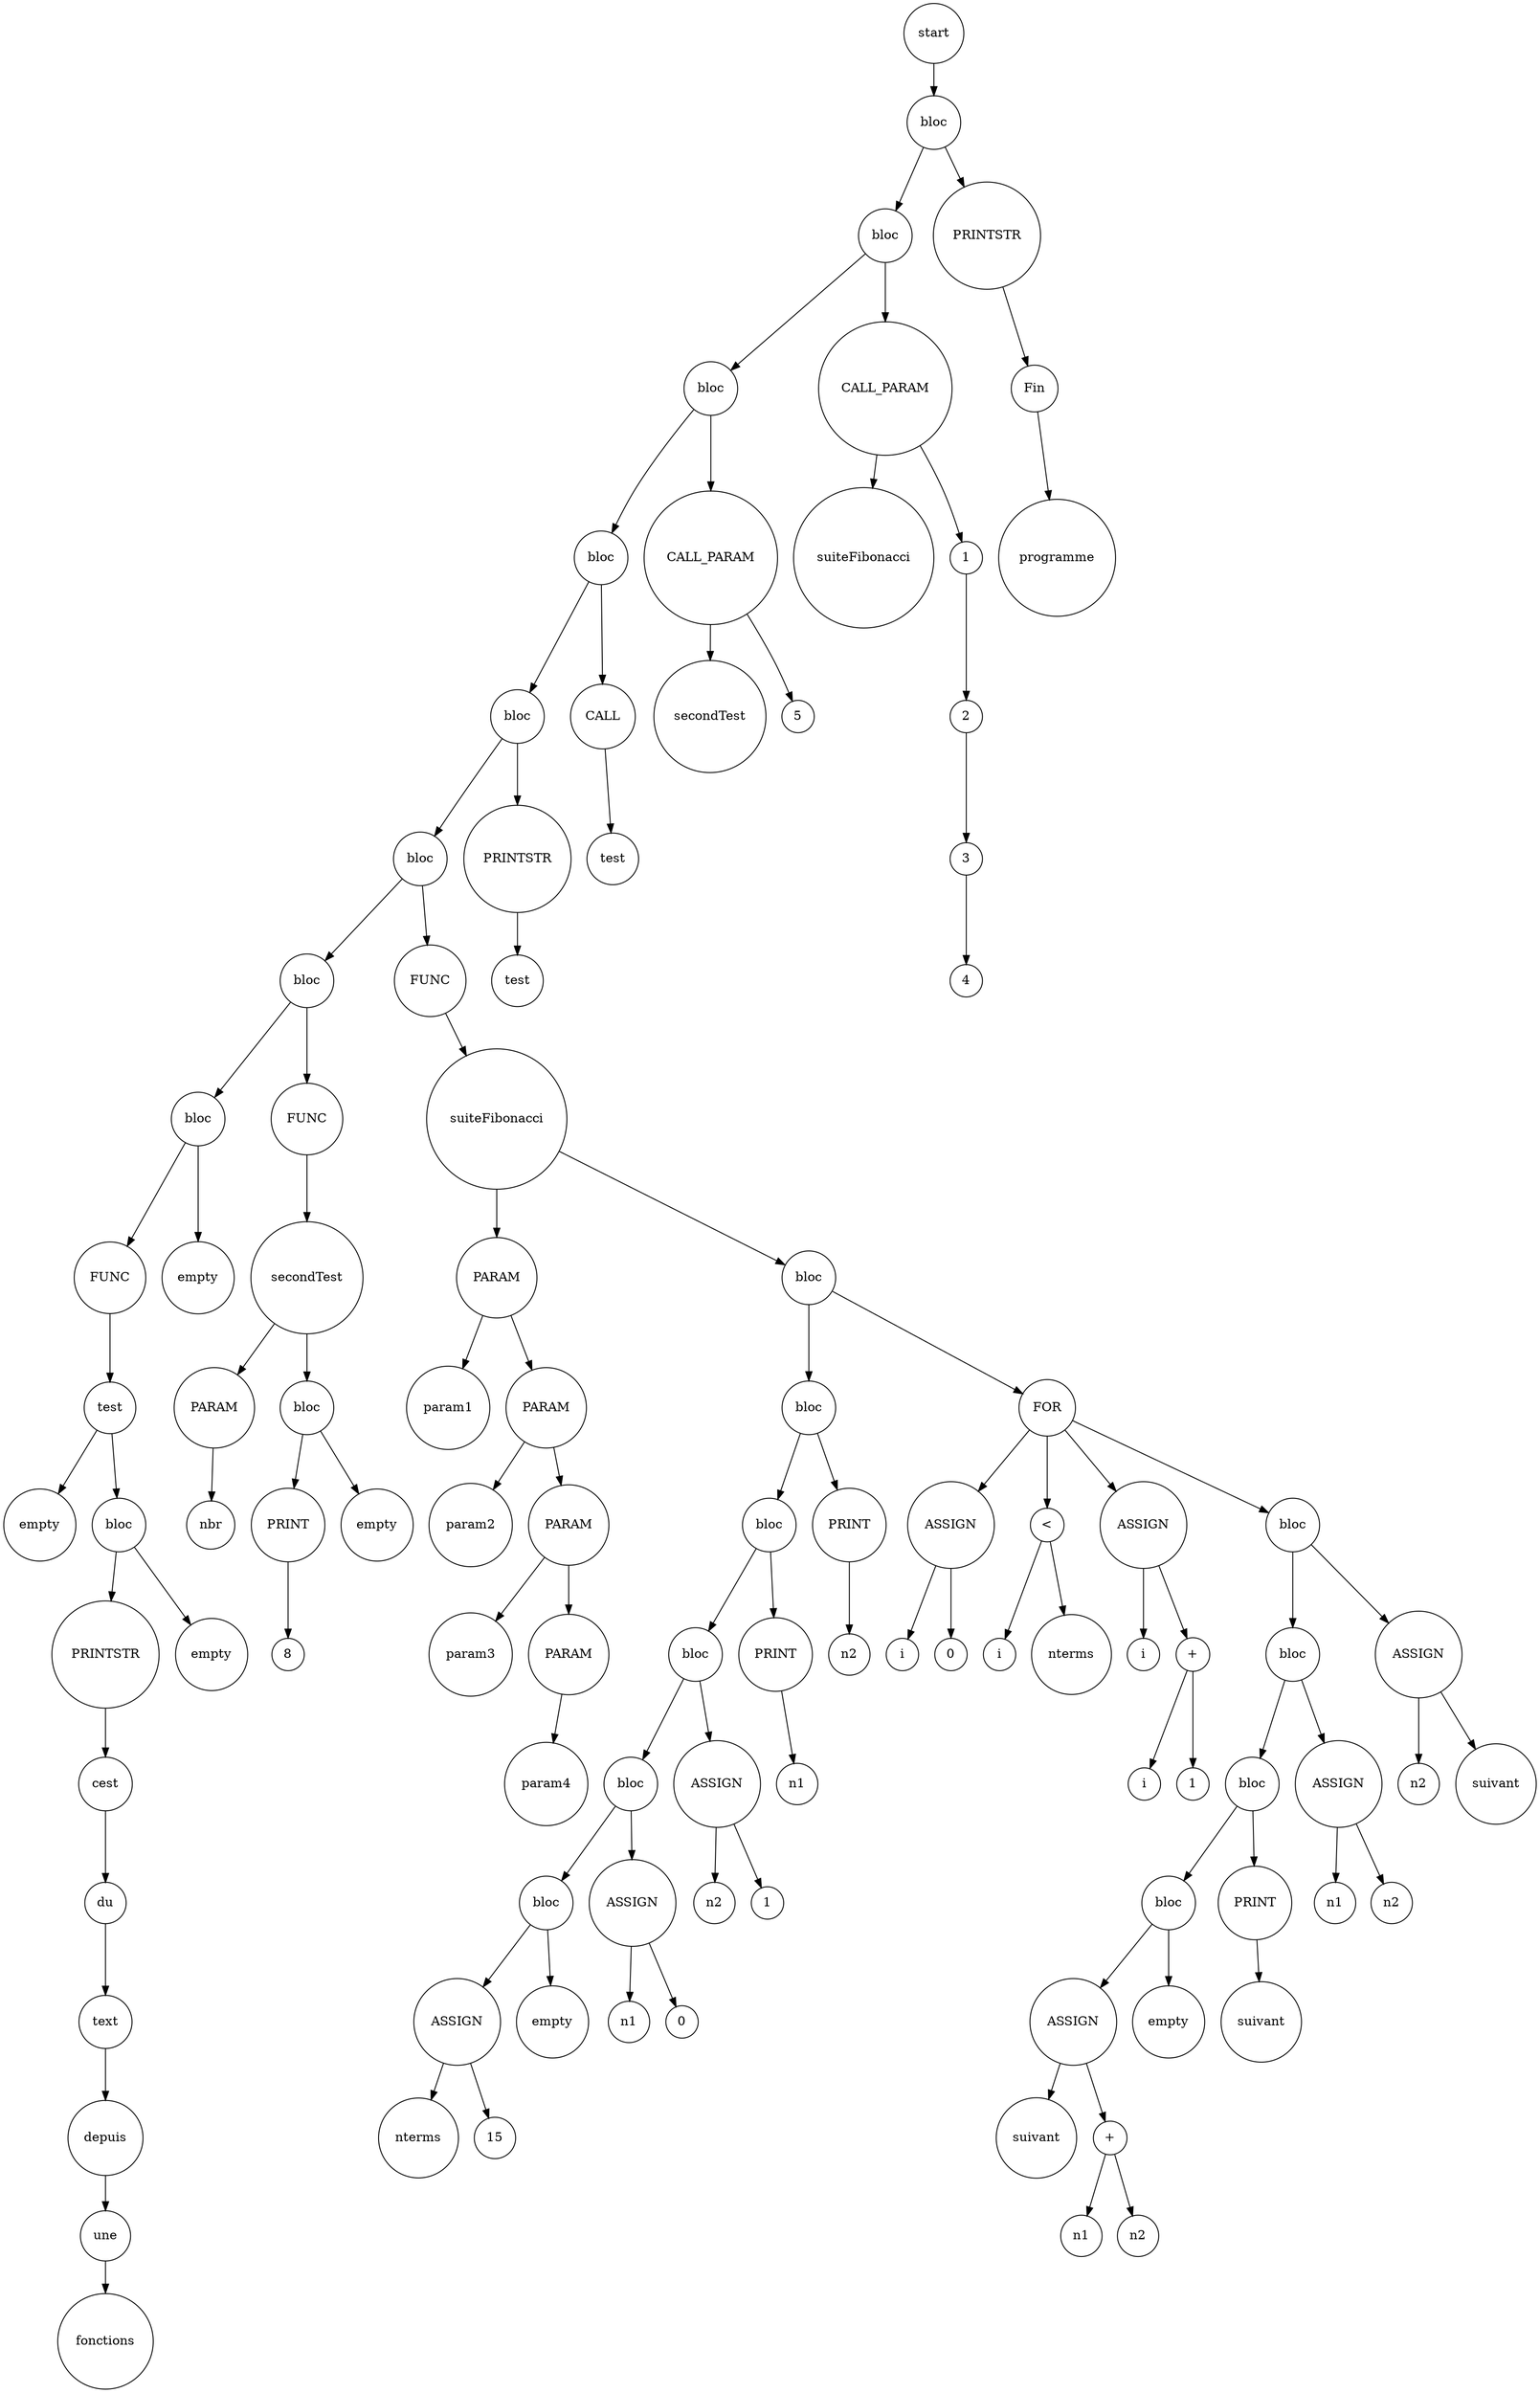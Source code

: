 digraph {
	node [shape=circle]
	"6ce91d72-6718-4617-83a8-d2f2e47d96bb" [label=start]
	"dba62a9f-08db-4c38-bb0d-2b624b035e34" [label=bloc]
	"57ced184-8bc8-41d5-a04f-bb90a1f50fae" [label=bloc]
	"26b836ae-7dc6-4e03-bedc-2eeb4408c7c2" [label=bloc]
	"27155e7f-84dc-4a76-808a-94faeb126aff" [label=bloc]
	"4ae9bdfa-aa0b-4ba3-bc54-b91b04ba2ff4" [label=bloc]
	"16d538bc-bcba-4b8d-adf6-2839ed030d24" [label=bloc]
	"81ef6ce0-f276-4086-9dc4-b2a4fe96064a" [label=bloc]
	"6b376ac7-2053-4585-b47d-60d22b416933" [label=bloc]
	"051be9e2-afdd-42d8-9882-eb8ac216641a" [label=FUNC]
	"1d4087f8-c641-4b03-9709-d57c97924bd0" [label=test]
	"7f0465c2-7dbc-4d2b-9dba-5406555bac54" [label=empty]
	"1d4087f8-c641-4b03-9709-d57c97924bd0" -> "7f0465c2-7dbc-4d2b-9dba-5406555bac54" [arrowsize=1]
	"1472c334-e3ce-432b-a865-640ec8993f47" [label=bloc]
	"f497c689-de02-4ec8-a950-c29a388a9c65" [label=PRINTSTR]
	"2e49378d-cbaa-4018-a810-f9a7318b777f" [label=cest]
	"c77ea5ef-1c20-40c4-ad6c-b7443cf470ee" [label=du]
	"bf1cd4a4-614c-48b2-b519-649e30df914d" [label=text]
	"c475b34b-b2fd-4703-ab73-4ae5d3cb1cdf" [label=depuis]
	"4d606573-95af-4051-aaea-fc318a6aa763" [label=une]
	"4152da07-6521-498c-8f34-66a855a2b46b" [label=fonctions]
	"4d606573-95af-4051-aaea-fc318a6aa763" -> "4152da07-6521-498c-8f34-66a855a2b46b" [arrowsize=1]
	"c475b34b-b2fd-4703-ab73-4ae5d3cb1cdf" -> "4d606573-95af-4051-aaea-fc318a6aa763" [arrowsize=1]
	"bf1cd4a4-614c-48b2-b519-649e30df914d" -> "c475b34b-b2fd-4703-ab73-4ae5d3cb1cdf" [arrowsize=1]
	"c77ea5ef-1c20-40c4-ad6c-b7443cf470ee" -> "bf1cd4a4-614c-48b2-b519-649e30df914d" [arrowsize=1]
	"2e49378d-cbaa-4018-a810-f9a7318b777f" -> "c77ea5ef-1c20-40c4-ad6c-b7443cf470ee" [arrowsize=1]
	"f497c689-de02-4ec8-a950-c29a388a9c65" -> "2e49378d-cbaa-4018-a810-f9a7318b777f" [arrowsize=1]
	"1472c334-e3ce-432b-a865-640ec8993f47" -> "f497c689-de02-4ec8-a950-c29a388a9c65" [arrowsize=1]
	"78dd728a-c308-4e43-811b-9a620989ad27" [label=empty]
	"1472c334-e3ce-432b-a865-640ec8993f47" -> "78dd728a-c308-4e43-811b-9a620989ad27" [arrowsize=1]
	"1d4087f8-c641-4b03-9709-d57c97924bd0" -> "1472c334-e3ce-432b-a865-640ec8993f47" [arrowsize=1]
	"051be9e2-afdd-42d8-9882-eb8ac216641a" -> "1d4087f8-c641-4b03-9709-d57c97924bd0" [arrowsize=1]
	"6b376ac7-2053-4585-b47d-60d22b416933" -> "051be9e2-afdd-42d8-9882-eb8ac216641a" [arrowsize=1]
	"3339da93-b80c-49e5-a99e-ec7e41d74ac6" [label=empty]
	"6b376ac7-2053-4585-b47d-60d22b416933" -> "3339da93-b80c-49e5-a99e-ec7e41d74ac6" [arrowsize=1]
	"81ef6ce0-f276-4086-9dc4-b2a4fe96064a" -> "6b376ac7-2053-4585-b47d-60d22b416933" [arrowsize=1]
	"27dbab06-1517-42ae-9ea2-3c6cb858545a" [label=FUNC]
	"6cf846f8-1bbc-4a4c-b639-c7e93d443746" [label=secondTest]
	"e871245d-e677-4338-ad31-ed7e29f9c356" [label=PARAM]
	"7ff156f9-f4ab-47af-bff6-4f74f8f8dd59" [label=nbr]
	"e871245d-e677-4338-ad31-ed7e29f9c356" -> "7ff156f9-f4ab-47af-bff6-4f74f8f8dd59" [arrowsize=1]
	"6cf846f8-1bbc-4a4c-b639-c7e93d443746" -> "e871245d-e677-4338-ad31-ed7e29f9c356" [arrowsize=1]
	"5d04afc9-f9c6-4c57-a1ed-f5b81826680e" [label=bloc]
	"921a819a-f19d-4dc3-8902-97b6ea2689e3" [label=PRINT]
	"f25ccf1c-28b1-41c3-a2e8-3a6a070e0d34" [label=8]
	"921a819a-f19d-4dc3-8902-97b6ea2689e3" -> "f25ccf1c-28b1-41c3-a2e8-3a6a070e0d34" [arrowsize=1]
	"5d04afc9-f9c6-4c57-a1ed-f5b81826680e" -> "921a819a-f19d-4dc3-8902-97b6ea2689e3" [arrowsize=1]
	"4686e856-59b1-4e5b-b97f-ea479d6a1f40" [label=empty]
	"5d04afc9-f9c6-4c57-a1ed-f5b81826680e" -> "4686e856-59b1-4e5b-b97f-ea479d6a1f40" [arrowsize=1]
	"6cf846f8-1bbc-4a4c-b639-c7e93d443746" -> "5d04afc9-f9c6-4c57-a1ed-f5b81826680e" [arrowsize=1]
	"27dbab06-1517-42ae-9ea2-3c6cb858545a" -> "6cf846f8-1bbc-4a4c-b639-c7e93d443746" [arrowsize=1]
	"81ef6ce0-f276-4086-9dc4-b2a4fe96064a" -> "27dbab06-1517-42ae-9ea2-3c6cb858545a" [arrowsize=1]
	"16d538bc-bcba-4b8d-adf6-2839ed030d24" -> "81ef6ce0-f276-4086-9dc4-b2a4fe96064a" [arrowsize=1]
	"9162dff8-636e-4c28-a861-1b0df4b976cd" [label=FUNC]
	"e11df149-c882-4fc3-bbe8-01ed207fa056" [label=suiteFibonacci]
	"6127760f-8a7e-4b6d-9e66-559fee920cd4" [label=PARAM]
	"86f7ac0b-d42c-4b36-b696-e26889ae47f3" [label=param1]
	"6127760f-8a7e-4b6d-9e66-559fee920cd4" -> "86f7ac0b-d42c-4b36-b696-e26889ae47f3" [arrowsize=1]
	"579a03bc-e4b9-459d-8b83-3a30e6a8b78d" [label=PARAM]
	"bf04c610-790c-4b7f-a268-2223a1be13e6" [label=param2]
	"579a03bc-e4b9-459d-8b83-3a30e6a8b78d" -> "bf04c610-790c-4b7f-a268-2223a1be13e6" [arrowsize=1]
	"79cdd0a0-c362-4a77-a422-9516c9196f70" [label=PARAM]
	"55b6cfd0-db66-461e-a3e7-ade574e1c10d" [label=param3]
	"79cdd0a0-c362-4a77-a422-9516c9196f70" -> "55b6cfd0-db66-461e-a3e7-ade574e1c10d" [arrowsize=1]
	"918feb07-7133-497a-9e8d-d2bbf56ec024" [label=PARAM]
	"8740d2a1-fca7-4f26-94cf-a1e88f8bbb75" [label=param4]
	"918feb07-7133-497a-9e8d-d2bbf56ec024" -> "8740d2a1-fca7-4f26-94cf-a1e88f8bbb75" [arrowsize=1]
	"79cdd0a0-c362-4a77-a422-9516c9196f70" -> "918feb07-7133-497a-9e8d-d2bbf56ec024" [arrowsize=1]
	"579a03bc-e4b9-459d-8b83-3a30e6a8b78d" -> "79cdd0a0-c362-4a77-a422-9516c9196f70" [arrowsize=1]
	"6127760f-8a7e-4b6d-9e66-559fee920cd4" -> "579a03bc-e4b9-459d-8b83-3a30e6a8b78d" [arrowsize=1]
	"e11df149-c882-4fc3-bbe8-01ed207fa056" -> "6127760f-8a7e-4b6d-9e66-559fee920cd4" [arrowsize=1]
	"affd51f8-1bb1-4a0b-9bc7-6d5e3bc564b3" [label=bloc]
	"744ff566-fd76-4119-a13b-ce1dab336af3" [label=bloc]
	"2d2db6bb-851d-4642-a1e3-536e2f6ebad0" [label=bloc]
	"31571526-1533-4322-a798-464d8e01a5cc" [label=bloc]
	"88f1a77d-0a75-4213-94f2-bcc02d5cda7b" [label=bloc]
	"ce428f21-9499-4b36-8f8c-0ef83cc2fef7" [label=bloc]
	"77625310-3ed2-46fc-b297-f6f0f5bdbc53" [label=ASSIGN]
	"ad6e8113-7a7e-40f5-b443-17cd291fe026" [label=nterms]
	"77625310-3ed2-46fc-b297-f6f0f5bdbc53" -> "ad6e8113-7a7e-40f5-b443-17cd291fe026" [arrowsize=1]
	"ae446de2-c07c-458e-8710-584bab23d000" [label=15]
	"77625310-3ed2-46fc-b297-f6f0f5bdbc53" -> "ae446de2-c07c-458e-8710-584bab23d000" [arrowsize=1]
	"ce428f21-9499-4b36-8f8c-0ef83cc2fef7" -> "77625310-3ed2-46fc-b297-f6f0f5bdbc53" [arrowsize=1]
	"76d6daa9-083a-4e00-9809-868a10fa9d6a" [label=empty]
	"ce428f21-9499-4b36-8f8c-0ef83cc2fef7" -> "76d6daa9-083a-4e00-9809-868a10fa9d6a" [arrowsize=1]
	"88f1a77d-0a75-4213-94f2-bcc02d5cda7b" -> "ce428f21-9499-4b36-8f8c-0ef83cc2fef7" [arrowsize=1]
	"815a9940-6495-4f53-ba21-fe74dad49740" [label=ASSIGN]
	"7795e1d8-3181-422d-913b-246a752b0698" [label=n1]
	"815a9940-6495-4f53-ba21-fe74dad49740" -> "7795e1d8-3181-422d-913b-246a752b0698" [arrowsize=1]
	"36020a8d-0fe1-4858-b2a6-010730b0a906" [label=0]
	"815a9940-6495-4f53-ba21-fe74dad49740" -> "36020a8d-0fe1-4858-b2a6-010730b0a906" [arrowsize=1]
	"88f1a77d-0a75-4213-94f2-bcc02d5cda7b" -> "815a9940-6495-4f53-ba21-fe74dad49740" [arrowsize=1]
	"31571526-1533-4322-a798-464d8e01a5cc" -> "88f1a77d-0a75-4213-94f2-bcc02d5cda7b" [arrowsize=1]
	"6a7bf4e9-881e-4c4e-8811-157ea77e2005" [label=ASSIGN]
	"11ff8f7e-ab4e-4852-b734-1ecde6d8ca3d" [label=n2]
	"6a7bf4e9-881e-4c4e-8811-157ea77e2005" -> "11ff8f7e-ab4e-4852-b734-1ecde6d8ca3d" [arrowsize=1]
	"68b15476-8045-405b-a71b-13c9f68305af" [label=1]
	"6a7bf4e9-881e-4c4e-8811-157ea77e2005" -> "68b15476-8045-405b-a71b-13c9f68305af" [arrowsize=1]
	"31571526-1533-4322-a798-464d8e01a5cc" -> "6a7bf4e9-881e-4c4e-8811-157ea77e2005" [arrowsize=1]
	"2d2db6bb-851d-4642-a1e3-536e2f6ebad0" -> "31571526-1533-4322-a798-464d8e01a5cc" [arrowsize=1]
	"28c663c0-2781-4f13-9a01-085576a10350" [label=PRINT]
	"ce43c627-e377-4514-a18f-c0550c0b2c5c" [label=n1]
	"28c663c0-2781-4f13-9a01-085576a10350" -> "ce43c627-e377-4514-a18f-c0550c0b2c5c" [arrowsize=1]
	"2d2db6bb-851d-4642-a1e3-536e2f6ebad0" -> "28c663c0-2781-4f13-9a01-085576a10350" [arrowsize=1]
	"744ff566-fd76-4119-a13b-ce1dab336af3" -> "2d2db6bb-851d-4642-a1e3-536e2f6ebad0" [arrowsize=1]
	"df271fdb-c2df-443a-be34-2bb1271c647b" [label=PRINT]
	"887af920-5594-4bf8-87fd-2618a0f48f41" [label=n2]
	"df271fdb-c2df-443a-be34-2bb1271c647b" -> "887af920-5594-4bf8-87fd-2618a0f48f41" [arrowsize=1]
	"744ff566-fd76-4119-a13b-ce1dab336af3" -> "df271fdb-c2df-443a-be34-2bb1271c647b" [arrowsize=1]
	"affd51f8-1bb1-4a0b-9bc7-6d5e3bc564b3" -> "744ff566-fd76-4119-a13b-ce1dab336af3" [arrowsize=1]
	"f7f8d9b1-eb5f-437c-ad96-961e1f09b120" [label=FOR]
	"77dab5ef-d1f0-4e13-b6c1-54f7932c14c1" [label=ASSIGN]
	"dc19bdd1-2d53-4978-80de-a4325047823f" [label=i]
	"77dab5ef-d1f0-4e13-b6c1-54f7932c14c1" -> "dc19bdd1-2d53-4978-80de-a4325047823f" [arrowsize=1]
	"da52249c-bc25-4cd8-8c34-1c79c00088ab" [label=0]
	"77dab5ef-d1f0-4e13-b6c1-54f7932c14c1" -> "da52249c-bc25-4cd8-8c34-1c79c00088ab" [arrowsize=1]
	"f7f8d9b1-eb5f-437c-ad96-961e1f09b120" -> "77dab5ef-d1f0-4e13-b6c1-54f7932c14c1" [arrowsize=1]
	"2b116113-6447-40c5-b352-b544e310550c" [label="<"]
	"df6e38ca-acfb-4671-a92e-de5b2565ffbf" [label=i]
	"2b116113-6447-40c5-b352-b544e310550c" -> "df6e38ca-acfb-4671-a92e-de5b2565ffbf" [arrowsize=1]
	"374eabf3-8d1e-48cc-97de-9276adf2299f" [label=nterms]
	"2b116113-6447-40c5-b352-b544e310550c" -> "374eabf3-8d1e-48cc-97de-9276adf2299f" [arrowsize=1]
	"f7f8d9b1-eb5f-437c-ad96-961e1f09b120" -> "2b116113-6447-40c5-b352-b544e310550c" [arrowsize=1]
	"dc1968f1-9d3d-4bea-a94d-e82e4f1333fa" [label=ASSIGN]
	"2375546a-a147-4991-9704-64c08cbab3ff" [label=i]
	"dc1968f1-9d3d-4bea-a94d-e82e4f1333fa" -> "2375546a-a147-4991-9704-64c08cbab3ff" [arrowsize=1]
	"19c1509c-59bd-43ab-b207-5209d9d8ee89" [label="+"]
	"84ea0943-d99e-42b8-9de8-03d82862e70b" [label=i]
	"19c1509c-59bd-43ab-b207-5209d9d8ee89" -> "84ea0943-d99e-42b8-9de8-03d82862e70b" [arrowsize=1]
	"afd4bc3f-3691-41ad-8cf4-1a266e920bc0" [label=1]
	"19c1509c-59bd-43ab-b207-5209d9d8ee89" -> "afd4bc3f-3691-41ad-8cf4-1a266e920bc0" [arrowsize=1]
	"dc1968f1-9d3d-4bea-a94d-e82e4f1333fa" -> "19c1509c-59bd-43ab-b207-5209d9d8ee89" [arrowsize=1]
	"f7f8d9b1-eb5f-437c-ad96-961e1f09b120" -> "dc1968f1-9d3d-4bea-a94d-e82e4f1333fa" [arrowsize=1]
	"0d1d509f-5ce3-4845-85c5-bb23cd94d0d6" [label=bloc]
	"d47c4d7b-b0c6-4e36-a5f4-0db18b3eba74" [label=bloc]
	"ec502d86-1753-4516-8848-24b737336043" [label=bloc]
	"f803116d-724b-407b-8698-cf2dab6a6ae9" [label=bloc]
	"d087f278-013a-4da0-b496-c843475e9bc9" [label=ASSIGN]
	"1d715e7d-4ae2-45ac-8371-922cb42265dc" [label=suivant]
	"d087f278-013a-4da0-b496-c843475e9bc9" -> "1d715e7d-4ae2-45ac-8371-922cb42265dc" [arrowsize=1]
	"23216aeb-ac7f-486c-8400-1dccdbe7ebb5" [label="+"]
	"1ce75198-0db4-4a74-857d-8881633c34d9" [label=n1]
	"23216aeb-ac7f-486c-8400-1dccdbe7ebb5" -> "1ce75198-0db4-4a74-857d-8881633c34d9" [arrowsize=1]
	"38ffefb8-8185-465d-93f9-b4dfd9432359" [label=n2]
	"23216aeb-ac7f-486c-8400-1dccdbe7ebb5" -> "38ffefb8-8185-465d-93f9-b4dfd9432359" [arrowsize=1]
	"d087f278-013a-4da0-b496-c843475e9bc9" -> "23216aeb-ac7f-486c-8400-1dccdbe7ebb5" [arrowsize=1]
	"f803116d-724b-407b-8698-cf2dab6a6ae9" -> "d087f278-013a-4da0-b496-c843475e9bc9" [arrowsize=1]
	"e9b7b33b-d843-4526-8d8c-922b1eb3f160" [label=empty]
	"f803116d-724b-407b-8698-cf2dab6a6ae9" -> "e9b7b33b-d843-4526-8d8c-922b1eb3f160" [arrowsize=1]
	"ec502d86-1753-4516-8848-24b737336043" -> "f803116d-724b-407b-8698-cf2dab6a6ae9" [arrowsize=1]
	"4ec8cb97-a1af-4d53-a80c-7833632d2bf8" [label=PRINT]
	"d226f77c-2e72-4a7a-9494-3e8cbb9032b9" [label=suivant]
	"4ec8cb97-a1af-4d53-a80c-7833632d2bf8" -> "d226f77c-2e72-4a7a-9494-3e8cbb9032b9" [arrowsize=1]
	"ec502d86-1753-4516-8848-24b737336043" -> "4ec8cb97-a1af-4d53-a80c-7833632d2bf8" [arrowsize=1]
	"d47c4d7b-b0c6-4e36-a5f4-0db18b3eba74" -> "ec502d86-1753-4516-8848-24b737336043" [arrowsize=1]
	"8e1eff25-64d2-447b-8e98-c6db14719cb3" [label=ASSIGN]
	"9d9427c0-d949-4e7a-8d23-8502b75a454b" [label=n1]
	"8e1eff25-64d2-447b-8e98-c6db14719cb3" -> "9d9427c0-d949-4e7a-8d23-8502b75a454b" [arrowsize=1]
	"d88dc82a-e1c5-4dd0-b2df-a77a91b76f10" [label=n2]
	"8e1eff25-64d2-447b-8e98-c6db14719cb3" -> "d88dc82a-e1c5-4dd0-b2df-a77a91b76f10" [arrowsize=1]
	"d47c4d7b-b0c6-4e36-a5f4-0db18b3eba74" -> "8e1eff25-64d2-447b-8e98-c6db14719cb3" [arrowsize=1]
	"0d1d509f-5ce3-4845-85c5-bb23cd94d0d6" -> "d47c4d7b-b0c6-4e36-a5f4-0db18b3eba74" [arrowsize=1]
	"de52d2b6-a6fe-4c2d-9264-4c896193cb64" [label=ASSIGN]
	"21558f3d-bfdf-4330-9e49-c8828d3f0b16" [label=n2]
	"de52d2b6-a6fe-4c2d-9264-4c896193cb64" -> "21558f3d-bfdf-4330-9e49-c8828d3f0b16" [arrowsize=1]
	"c55bc7bc-3e2d-4786-9557-3200ad1edf95" [label=suivant]
	"de52d2b6-a6fe-4c2d-9264-4c896193cb64" -> "c55bc7bc-3e2d-4786-9557-3200ad1edf95" [arrowsize=1]
	"0d1d509f-5ce3-4845-85c5-bb23cd94d0d6" -> "de52d2b6-a6fe-4c2d-9264-4c896193cb64" [arrowsize=1]
	"f7f8d9b1-eb5f-437c-ad96-961e1f09b120" -> "0d1d509f-5ce3-4845-85c5-bb23cd94d0d6" [arrowsize=1]
	"affd51f8-1bb1-4a0b-9bc7-6d5e3bc564b3" -> "f7f8d9b1-eb5f-437c-ad96-961e1f09b120" [arrowsize=1]
	"e11df149-c882-4fc3-bbe8-01ed207fa056" -> "affd51f8-1bb1-4a0b-9bc7-6d5e3bc564b3" [arrowsize=1]
	"9162dff8-636e-4c28-a861-1b0df4b976cd" -> "e11df149-c882-4fc3-bbe8-01ed207fa056" [arrowsize=1]
	"16d538bc-bcba-4b8d-adf6-2839ed030d24" -> "9162dff8-636e-4c28-a861-1b0df4b976cd" [arrowsize=1]
	"4ae9bdfa-aa0b-4ba3-bc54-b91b04ba2ff4" -> "16d538bc-bcba-4b8d-adf6-2839ed030d24" [arrowsize=1]
	"9becf544-a60f-4cfc-9eb0-650734f70efb" [label=PRINTSTR]
	"64853da0-f445-4d0f-9cd5-6714d9ba1708" [label=test]
	"9becf544-a60f-4cfc-9eb0-650734f70efb" -> "64853da0-f445-4d0f-9cd5-6714d9ba1708" [arrowsize=1]
	"4ae9bdfa-aa0b-4ba3-bc54-b91b04ba2ff4" -> "9becf544-a60f-4cfc-9eb0-650734f70efb" [arrowsize=1]
	"27155e7f-84dc-4a76-808a-94faeb126aff" -> "4ae9bdfa-aa0b-4ba3-bc54-b91b04ba2ff4" [arrowsize=1]
	"8b33b668-1dca-4259-a22b-e6e3188f797f" [label=CALL]
	"0ea86695-2129-4e21-891e-5e3878bdf1ad" [label=test]
	"8b33b668-1dca-4259-a22b-e6e3188f797f" -> "0ea86695-2129-4e21-891e-5e3878bdf1ad" [arrowsize=1]
	"27155e7f-84dc-4a76-808a-94faeb126aff" -> "8b33b668-1dca-4259-a22b-e6e3188f797f" [arrowsize=1]
	"26b836ae-7dc6-4e03-bedc-2eeb4408c7c2" -> "27155e7f-84dc-4a76-808a-94faeb126aff" [arrowsize=1]
	"e1e1f6f2-2737-4c4c-ba6a-97603b7d0499" [label=CALL_PARAM]
	"3f6296a2-b43d-4aa0-80eb-2219e6b49caf" [label=secondTest]
	"e1e1f6f2-2737-4c4c-ba6a-97603b7d0499" -> "3f6296a2-b43d-4aa0-80eb-2219e6b49caf" [arrowsize=1]
	"69077ab1-6e76-4222-a787-c652fda88167" [label=5]
	"e1e1f6f2-2737-4c4c-ba6a-97603b7d0499" -> "69077ab1-6e76-4222-a787-c652fda88167" [arrowsize=1]
	"26b836ae-7dc6-4e03-bedc-2eeb4408c7c2" -> "e1e1f6f2-2737-4c4c-ba6a-97603b7d0499" [arrowsize=1]
	"57ced184-8bc8-41d5-a04f-bb90a1f50fae" -> "26b836ae-7dc6-4e03-bedc-2eeb4408c7c2" [arrowsize=1]
	"4954581c-1dfd-48a9-994b-b9493643185e" [label=CALL_PARAM]
	"02140c0b-7f01-46b4-bc45-bb25450d5c84" [label=suiteFibonacci]
	"4954581c-1dfd-48a9-994b-b9493643185e" -> "02140c0b-7f01-46b4-bc45-bb25450d5c84" [arrowsize=1]
	"ffb677d4-620f-41fa-a95e-771f0a510fd3" [label=1]
	"9a644515-da8c-4c4f-9235-cf84f400e634" [label=2]
	"b6abdad4-958f-4176-8144-94d7cbe6872c" [label=3]
	"065e73f8-57e3-41d5-b4ce-caa757bc83b6" [label=4]
	"b6abdad4-958f-4176-8144-94d7cbe6872c" -> "065e73f8-57e3-41d5-b4ce-caa757bc83b6" [arrowsize=1]
	"9a644515-da8c-4c4f-9235-cf84f400e634" -> "b6abdad4-958f-4176-8144-94d7cbe6872c" [arrowsize=1]
	"ffb677d4-620f-41fa-a95e-771f0a510fd3" -> "9a644515-da8c-4c4f-9235-cf84f400e634" [arrowsize=1]
	"4954581c-1dfd-48a9-994b-b9493643185e" -> "ffb677d4-620f-41fa-a95e-771f0a510fd3" [arrowsize=1]
	"57ced184-8bc8-41d5-a04f-bb90a1f50fae" -> "4954581c-1dfd-48a9-994b-b9493643185e" [arrowsize=1]
	"dba62a9f-08db-4c38-bb0d-2b624b035e34" -> "57ced184-8bc8-41d5-a04f-bb90a1f50fae" [arrowsize=1]
	"d4b104ee-fde2-4692-b056-e36448e90464" [label=PRINTSTR]
	"084a3538-4cda-465e-bb7c-702b1a9acdca" [label=Fin]
	"8fe236fe-5799-464f-a91b-5efee21ba926" [label=programme]
	"084a3538-4cda-465e-bb7c-702b1a9acdca" -> "8fe236fe-5799-464f-a91b-5efee21ba926" [arrowsize=1]
	"d4b104ee-fde2-4692-b056-e36448e90464" -> "084a3538-4cda-465e-bb7c-702b1a9acdca" [arrowsize=1]
	"dba62a9f-08db-4c38-bb0d-2b624b035e34" -> "d4b104ee-fde2-4692-b056-e36448e90464" [arrowsize=1]
	"6ce91d72-6718-4617-83a8-d2f2e47d96bb" -> "dba62a9f-08db-4c38-bb0d-2b624b035e34" [arrowsize=1]
}
